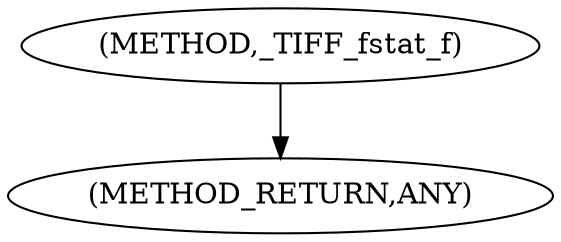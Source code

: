 digraph "_TIFF_fstat_f" {  
"100443" [label = <(METHOD,_TIFF_fstat_f)> ]
"100446" [label = <(METHOD_RETURN,ANY)> ]
  "100443" -> "100446" 
}
